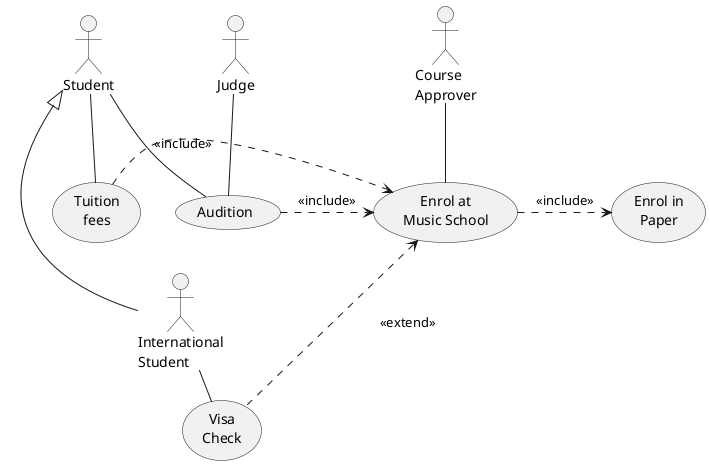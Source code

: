 @startuml enrolment
actor :Course\nApprover: as Approver
actor :Student: as Student
actor :International\nStudent: as International
actor :Judge: as Judge

usecase (Enrol at\nMusic School) as EnrolSchool
usecase (Enrol in\nPaper) as EnrolPaper
usecase (Visa\nCheck) as Visa
usecase (Audition) as Audition
usecase (Tuition\nfees) as Tuition

Student -- Audition
Student -- Tuition 
Approver -- EnrolSchool
Judge -- Audition
Student <|-- International
Audition .> EnrolSchool : <<include>>
Tuition .> EnrolSchool : <<include>>
EnrolSchool <.. Visa : <<extend>>
EnrolSchool .> EnrolPaper : <<include>>
International - Visa
@enduml

